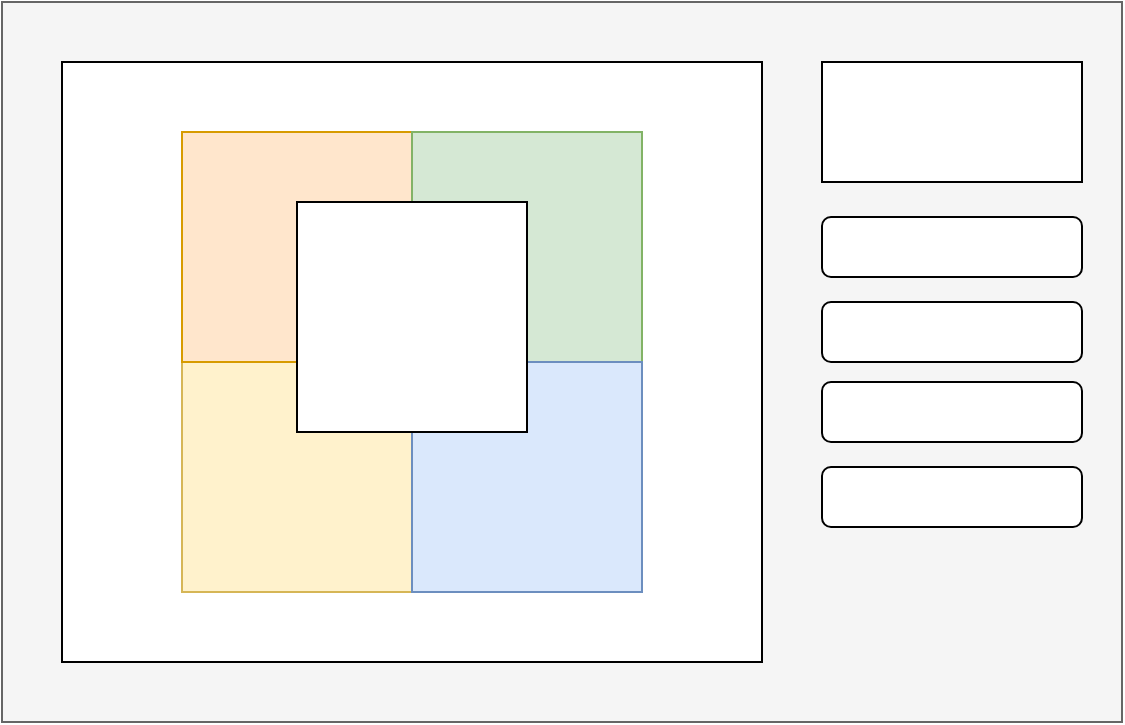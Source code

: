 <mxfile version="19.0.3" type="device"><diagram id="MYOvJlnUn7DdPxaPcrsg" name="Page-1"><mxGraphModel dx="651" dy="449" grid="1" gridSize="10" guides="1" tooltips="1" connect="1" arrows="1" fold="1" page="1" pageScale="1" pageWidth="850" pageHeight="1100" math="0" shadow="0"><root><mxCell id="0"/><mxCell id="1" parent="0"/><mxCell id="QzBpLCatzN_dkWClwbtO-5" value="" style="rounded=0;whiteSpace=wrap;html=1;fillColor=#f5f5f5;fontColor=#333333;strokeColor=#666666;" vertex="1" parent="1"><mxGeometry x="80" y="240" width="560" height="360" as="geometry"/></mxCell><mxCell id="QzBpLCatzN_dkWClwbtO-12" value="" style="rounded=0;whiteSpace=wrap;html=1;" vertex="1" parent="1"><mxGeometry x="110" y="270" width="350" height="300" as="geometry"/></mxCell><mxCell id="QzBpLCatzN_dkWClwbtO-17" value="" style="whiteSpace=wrap;html=1;aspect=fixed;fillColor=#fff2cc;strokeColor=#d6b656;" vertex="1" parent="1"><mxGeometry x="170" y="420" width="115" height="115" as="geometry"/></mxCell><mxCell id="QzBpLCatzN_dkWClwbtO-18" value="" style="whiteSpace=wrap;html=1;aspect=fixed;fillColor=#ffe6cc;strokeColor=#d79b00;" vertex="1" parent="1"><mxGeometry x="170" y="305" width="115" height="115" as="geometry"/></mxCell><mxCell id="QzBpLCatzN_dkWClwbtO-20" value="" style="whiteSpace=wrap;html=1;aspect=fixed;fillColor=#d5e8d4;strokeColor=#82b366;" vertex="1" parent="1"><mxGeometry x="285" y="305" width="115" height="115" as="geometry"/></mxCell><mxCell id="QzBpLCatzN_dkWClwbtO-21" value="" style="whiteSpace=wrap;html=1;aspect=fixed;fillColor=#dae8fc;strokeColor=#6c8ebf;" vertex="1" parent="1"><mxGeometry x="285" y="420" width="115" height="115" as="geometry"/></mxCell><mxCell id="QzBpLCatzN_dkWClwbtO-23" value="" style="whiteSpace=wrap;html=1;aspect=fixed;" vertex="1" parent="1"><mxGeometry x="227.5" y="340" width="115" height="115" as="geometry"/></mxCell><mxCell id="QzBpLCatzN_dkWClwbtO-30" value="" style="rounded=1;whiteSpace=wrap;html=1;" vertex="1" parent="1"><mxGeometry x="490" y="472.5" width="130" height="30" as="geometry"/></mxCell><mxCell id="QzBpLCatzN_dkWClwbtO-31" value="" style="rounded=1;whiteSpace=wrap;html=1;" vertex="1" parent="1"><mxGeometry x="490" y="347.5" width="130" height="30" as="geometry"/></mxCell><mxCell id="QzBpLCatzN_dkWClwbtO-32" value="" style="rounded=1;whiteSpace=wrap;html=1;" vertex="1" parent="1"><mxGeometry x="490" y="390" width="130" height="30" as="geometry"/></mxCell><mxCell id="QzBpLCatzN_dkWClwbtO-33" value="" style="rounded=1;whiteSpace=wrap;html=1;" vertex="1" parent="1"><mxGeometry x="490" y="430" width="130" height="30" as="geometry"/></mxCell><mxCell id="QzBpLCatzN_dkWClwbtO-35" value="" style="rounded=0;whiteSpace=wrap;html=1;" vertex="1" parent="1"><mxGeometry x="490" y="270" width="130" height="60" as="geometry"/></mxCell></root></mxGraphModel></diagram></mxfile>